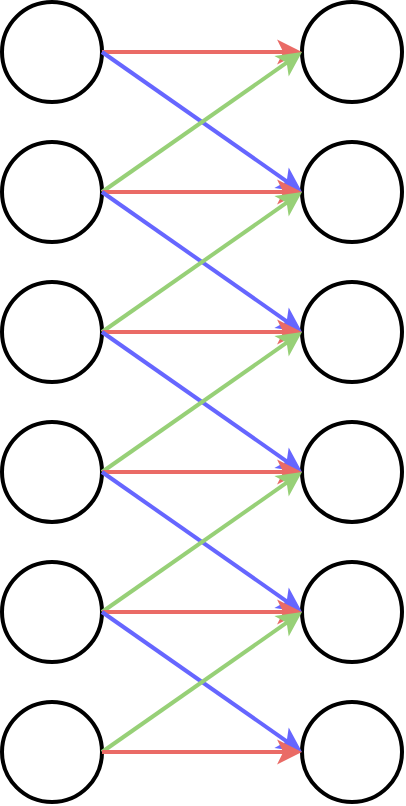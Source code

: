 <mxfile version="12.1.7" type="device" pages="1"><diagram id="3YWrqUP8omHCEvq8apki" name="Page-1"><mxGraphModel dx="1173" dy="636" grid="1" gridSize="10" guides="1" tooltips="1" connect="1" arrows="1" fold="1" page="1" pageScale="1" pageWidth="827" pageHeight="1169" math="0" shadow="0"><root><mxCell id="0"/><mxCell id="1" parent="0"/><mxCell id="RfB4y9TFcNHr3EZ1Ucjk-1" value="" style="ellipse;whiteSpace=wrap;html=1;aspect=fixed;strokeWidth=2;" vertex="1" parent="1"><mxGeometry x="238" y="170" width="50" height="50" as="geometry"/></mxCell><mxCell id="RfB4y9TFcNHr3EZ1Ucjk-2" value="" style="ellipse;whiteSpace=wrap;html=1;aspect=fixed;strokeWidth=2;" vertex="1" parent="1"><mxGeometry x="238" y="240" width="50" height="50" as="geometry"/></mxCell><mxCell id="RfB4y9TFcNHr3EZ1Ucjk-3" value="" style="ellipse;whiteSpace=wrap;html=1;aspect=fixed;strokeWidth=2;" vertex="1" parent="1"><mxGeometry x="238" y="310" width="50" height="50" as="geometry"/></mxCell><mxCell id="RfB4y9TFcNHr3EZ1Ucjk-4" value="" style="ellipse;whiteSpace=wrap;html=1;aspect=fixed;strokeWidth=2;" vertex="1" parent="1"><mxGeometry x="238" y="380" width="50" height="50" as="geometry"/></mxCell><mxCell id="RfB4y9TFcNHr3EZ1Ucjk-6" value="" style="ellipse;whiteSpace=wrap;html=1;aspect=fixed;strokeWidth=2;" vertex="1" parent="1"><mxGeometry x="388" y="170" width="50" height="50" as="geometry"/></mxCell><mxCell id="RfB4y9TFcNHr3EZ1Ucjk-7" value="" style="ellipse;whiteSpace=wrap;html=1;aspect=fixed;strokeWidth=2;" vertex="1" parent="1"><mxGeometry x="388" y="240" width="50" height="50" as="geometry"/></mxCell><mxCell id="RfB4y9TFcNHr3EZ1Ucjk-8" value="" style="ellipse;whiteSpace=wrap;html=1;aspect=fixed;strokeWidth=2;" vertex="1" parent="1"><mxGeometry x="388" y="310" width="50" height="50" as="geometry"/></mxCell><mxCell id="RfB4y9TFcNHr3EZ1Ucjk-9" value="" style="ellipse;whiteSpace=wrap;html=1;aspect=fixed;strokeWidth=2;" vertex="1" parent="1"><mxGeometry x="388" y="380" width="50" height="50" as="geometry"/></mxCell><mxCell id="RfB4y9TFcNHr3EZ1Ucjk-27" value="" style="endArrow=classic;html=1;exitX=1;exitY=0.5;exitDx=0;exitDy=0;entryX=0;entryY=0.5;entryDx=0;entryDy=0;strokeWidth=2;strokeColor=#EA6B66;" edge="1" parent="1" source="RfB4y9TFcNHr3EZ1Ucjk-1" target="RfB4y9TFcNHr3EZ1Ucjk-6"><mxGeometry width="50" height="50" relative="1" as="geometry"><mxPoint x="218" y="345" as="sourcePoint"/><mxPoint x="318" y="275" as="targetPoint"/></mxGeometry></mxCell><mxCell id="RfB4y9TFcNHr3EZ1Ucjk-28" value="" style="endArrow=classic;html=1;exitX=1;exitY=0.5;exitDx=0;exitDy=0;entryX=0;entryY=0.5;entryDx=0;entryDy=0;strokeWidth=2;strokeColor=#6666FF;" edge="1" parent="1" source="RfB4y9TFcNHr3EZ1Ucjk-1" target="RfB4y9TFcNHr3EZ1Ucjk-7"><mxGeometry width="50" height="50" relative="1" as="geometry"><mxPoint x="228" y="355" as="sourcePoint"/><mxPoint x="328" y="285" as="targetPoint"/></mxGeometry></mxCell><mxCell id="RfB4y9TFcNHr3EZ1Ucjk-31" value="" style="endArrow=classic;html=1;exitX=1;exitY=0.5;exitDx=0;exitDy=0;entryX=0;entryY=0.5;entryDx=0;entryDy=0;strokeWidth=2;strokeColor=#97D077;" edge="1" parent="1" source="RfB4y9TFcNHr3EZ1Ucjk-2" target="RfB4y9TFcNHr3EZ1Ucjk-6"><mxGeometry width="50" height="50" relative="1" as="geometry"><mxPoint x="258" y="385" as="sourcePoint"/><mxPoint x="358" y="315" as="targetPoint"/></mxGeometry></mxCell><mxCell id="RfB4y9TFcNHr3EZ1Ucjk-32" value="" style="endArrow=classic;html=1;exitX=1;exitY=0.5;exitDx=0;exitDy=0;entryX=0;entryY=0.5;entryDx=0;entryDy=0;strokeWidth=2;strokeColor=#EA6B66;" edge="1" parent="1" source="RfB4y9TFcNHr3EZ1Ucjk-2" target="RfB4y9TFcNHr3EZ1Ucjk-7"><mxGeometry width="50" height="50" relative="1" as="geometry"><mxPoint x="268" y="395" as="sourcePoint"/><mxPoint x="368" y="325" as="targetPoint"/></mxGeometry></mxCell><mxCell id="RfB4y9TFcNHr3EZ1Ucjk-33" value="" style="endArrow=classic;html=1;exitX=1;exitY=0.5;exitDx=0;exitDy=0;entryX=0;entryY=0.5;entryDx=0;entryDy=0;strokeWidth=2;strokeColor=#6666FF;" edge="1" parent="1" source="RfB4y9TFcNHr3EZ1Ucjk-2" target="RfB4y9TFcNHr3EZ1Ucjk-8"><mxGeometry width="50" height="50" relative="1" as="geometry"><mxPoint x="278" y="405" as="sourcePoint"/><mxPoint x="378" y="335" as="targetPoint"/></mxGeometry></mxCell><mxCell id="RfB4y9TFcNHr3EZ1Ucjk-36" value="" style="endArrow=classic;html=1;exitX=1;exitY=0.5;exitDx=0;exitDy=0;entryX=0;entryY=0.5;entryDx=0;entryDy=0;strokeWidth=2;strokeColor=#97D077;" edge="1" parent="1" source="RfB4y9TFcNHr3EZ1Ucjk-3" target="RfB4y9TFcNHr3EZ1Ucjk-7"><mxGeometry width="50" height="50" relative="1" as="geometry"><mxPoint x="308" y="435" as="sourcePoint"/><mxPoint x="408" y="365" as="targetPoint"/></mxGeometry></mxCell><mxCell id="RfB4y9TFcNHr3EZ1Ucjk-37" value="" style="endArrow=classic;html=1;exitX=1;exitY=0.5;exitDx=0;exitDy=0;entryX=0;entryY=0.5;entryDx=0;entryDy=0;strokeWidth=2;strokeColor=#EA6B66;" edge="1" parent="1" source="RfB4y9TFcNHr3EZ1Ucjk-3" target="RfB4y9TFcNHr3EZ1Ucjk-8"><mxGeometry width="50" height="50" relative="1" as="geometry"><mxPoint x="318" y="445" as="sourcePoint"/><mxPoint x="418" y="375" as="targetPoint"/></mxGeometry></mxCell><mxCell id="RfB4y9TFcNHr3EZ1Ucjk-38" value="" style="endArrow=classic;html=1;exitX=1;exitY=0.5;exitDx=0;exitDy=0;entryX=0;entryY=0.5;entryDx=0;entryDy=0;strokeWidth=2;strokeColor=#6666FF;" edge="1" parent="1" source="RfB4y9TFcNHr3EZ1Ucjk-3" target="RfB4y9TFcNHr3EZ1Ucjk-9"><mxGeometry width="50" height="50" relative="1" as="geometry"><mxPoint x="328" y="455" as="sourcePoint"/><mxPoint x="428" y="385" as="targetPoint"/></mxGeometry></mxCell><mxCell id="RfB4y9TFcNHr3EZ1Ucjk-41" value="" style="endArrow=classic;html=1;entryX=0;entryY=0.5;entryDx=0;entryDy=0;strokeWidth=2;exitX=1;exitY=0.5;exitDx=0;exitDy=0;strokeColor=#97D077;" edge="1" parent="1" source="RfB4y9TFcNHr3EZ1Ucjk-4" target="RfB4y9TFcNHr3EZ1Ucjk-8"><mxGeometry width="50" height="50" relative="1" as="geometry"><mxPoint x="358" y="485" as="sourcePoint"/><mxPoint x="458" y="415" as="targetPoint"/></mxGeometry></mxCell><mxCell id="RfB4y9TFcNHr3EZ1Ucjk-42" value="" style="endArrow=classic;html=1;entryX=0;entryY=0.5;entryDx=0;entryDy=0;strokeWidth=2;strokeColor=#EA6B66;" edge="1" parent="1" source="RfB4y9TFcNHr3EZ1Ucjk-4" target="RfB4y9TFcNHr3EZ1Ucjk-9"><mxGeometry width="50" height="50" relative="1" as="geometry"><mxPoint x="368" y="495" as="sourcePoint"/><mxPoint x="468" y="425" as="targetPoint"/></mxGeometry></mxCell><mxCell id="RfB4y9TFcNHr3EZ1Ucjk-146" value="" style="ellipse;whiteSpace=wrap;html=1;aspect=fixed;strokeWidth=2;" vertex="1" parent="1"><mxGeometry x="388" y="450" width="50" height="50" as="geometry"/></mxCell><mxCell id="RfB4y9TFcNHr3EZ1Ucjk-147" value="" style="ellipse;whiteSpace=wrap;html=1;aspect=fixed;strokeWidth=2;" vertex="1" parent="1"><mxGeometry x="238" y="450" width="50" height="50" as="geometry"/></mxCell><mxCell id="RfB4y9TFcNHr3EZ1Ucjk-148" value="" style="ellipse;whiteSpace=wrap;html=1;aspect=fixed;strokeWidth=2;" vertex="1" parent="1"><mxGeometry x="238" y="520" width="50" height="50" as="geometry"/></mxCell><mxCell id="RfB4y9TFcNHr3EZ1Ucjk-149" value="" style="ellipse;whiteSpace=wrap;html=1;aspect=fixed;strokeWidth=2;" vertex="1" parent="1"><mxGeometry x="388" y="520" width="50" height="50" as="geometry"/></mxCell><mxCell id="RfB4y9TFcNHr3EZ1Ucjk-150" value="" style="endArrow=classic;html=1;entryX=0;entryY=0.5;entryDx=0;entryDy=0;strokeWidth=2;exitX=1;exitY=0.5;exitDx=0;exitDy=0;strokeColor=#6666FF;" edge="1" parent="1" source="RfB4y9TFcNHr3EZ1Ucjk-4" target="RfB4y9TFcNHr3EZ1Ucjk-146"><mxGeometry width="50" height="50" relative="1" as="geometry"><mxPoint x="298" y="415" as="sourcePoint"/><mxPoint x="398" y="415" as="targetPoint"/></mxGeometry></mxCell><mxCell id="RfB4y9TFcNHr3EZ1Ucjk-151" value="" style="endArrow=classic;html=1;entryX=0;entryY=0.5;entryDx=0;entryDy=0;strokeWidth=2;exitX=1;exitY=0.5;exitDx=0;exitDy=0;strokeColor=#97D077;" edge="1" parent="1" source="RfB4y9TFcNHr3EZ1Ucjk-147" target="RfB4y9TFcNHr3EZ1Ucjk-9"><mxGeometry width="50" height="50" relative="1" as="geometry"><mxPoint x="308" y="425" as="sourcePoint"/><mxPoint x="408" y="425" as="targetPoint"/></mxGeometry></mxCell><mxCell id="RfB4y9TFcNHr3EZ1Ucjk-152" value="" style="endArrow=classic;html=1;entryX=0;entryY=0.5;entryDx=0;entryDy=0;strokeWidth=2;exitX=1;exitY=0.5;exitDx=0;exitDy=0;strokeColor=#EA6B66;" edge="1" parent="1" source="RfB4y9TFcNHr3EZ1Ucjk-147" target="RfB4y9TFcNHr3EZ1Ucjk-146"><mxGeometry width="50" height="50" relative="1" as="geometry"><mxPoint x="318" y="435" as="sourcePoint"/><mxPoint x="418" y="435" as="targetPoint"/></mxGeometry></mxCell><mxCell id="RfB4y9TFcNHr3EZ1Ucjk-153" value="" style="endArrow=classic;html=1;entryX=0;entryY=0.5;entryDx=0;entryDy=0;strokeWidth=2;exitX=1;exitY=0.5;exitDx=0;exitDy=0;strokeColor=#6666FF;" edge="1" parent="1" source="RfB4y9TFcNHr3EZ1Ucjk-147" target="RfB4y9TFcNHr3EZ1Ucjk-149"><mxGeometry width="50" height="50" relative="1" as="geometry"><mxPoint x="328" y="445" as="sourcePoint"/><mxPoint x="428" y="445" as="targetPoint"/></mxGeometry></mxCell><mxCell id="RfB4y9TFcNHr3EZ1Ucjk-154" value="" style="endArrow=classic;html=1;entryX=0;entryY=0.5;entryDx=0;entryDy=0;strokeWidth=2;exitX=1;exitY=0.5;exitDx=0;exitDy=0;strokeColor=#97D077;" edge="1" parent="1" source="RfB4y9TFcNHr3EZ1Ucjk-148" target="RfB4y9TFcNHr3EZ1Ucjk-146"><mxGeometry width="50" height="50" relative="1" as="geometry"><mxPoint x="338" y="455" as="sourcePoint"/><mxPoint x="438" y="455" as="targetPoint"/></mxGeometry></mxCell><mxCell id="RfB4y9TFcNHr3EZ1Ucjk-155" value="" style="endArrow=classic;html=1;strokeWidth=2;exitX=1;exitY=0.5;exitDx=0;exitDy=0;strokeColor=#EA6B66;" edge="1" parent="1" source="RfB4y9TFcNHr3EZ1Ucjk-148" target="RfB4y9TFcNHr3EZ1Ucjk-149"><mxGeometry width="50" height="50" relative="1" as="geometry"><mxPoint x="348" y="465" as="sourcePoint"/><mxPoint x="448" y="465" as="targetPoint"/></mxGeometry></mxCell></root></mxGraphModel></diagram></mxfile>
